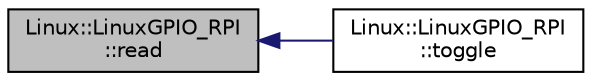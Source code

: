 digraph "Linux::LinuxGPIO_RPI::read"
{
 // INTERACTIVE_SVG=YES
  edge [fontname="Helvetica",fontsize="10",labelfontname="Helvetica",labelfontsize="10"];
  node [fontname="Helvetica",fontsize="10",shape=record];
  rankdir="LR";
  Node1 [label="Linux::LinuxGPIO_RPI\l::read",height=0.2,width=0.4,color="black", fillcolor="grey75", style="filled" fontcolor="black"];
  Node1 -> Node2 [dir="back",color="midnightblue",fontsize="10",style="solid",fontname="Helvetica"];
  Node2 [label="Linux::LinuxGPIO_RPI\l::toggle",height=0.2,width=0.4,color="black", fillcolor="white", style="filled",URL="$classLinux_1_1LinuxGPIO__RPI.html#a44f1a986dc69ac29e3214ebace2f8efd"];
}
